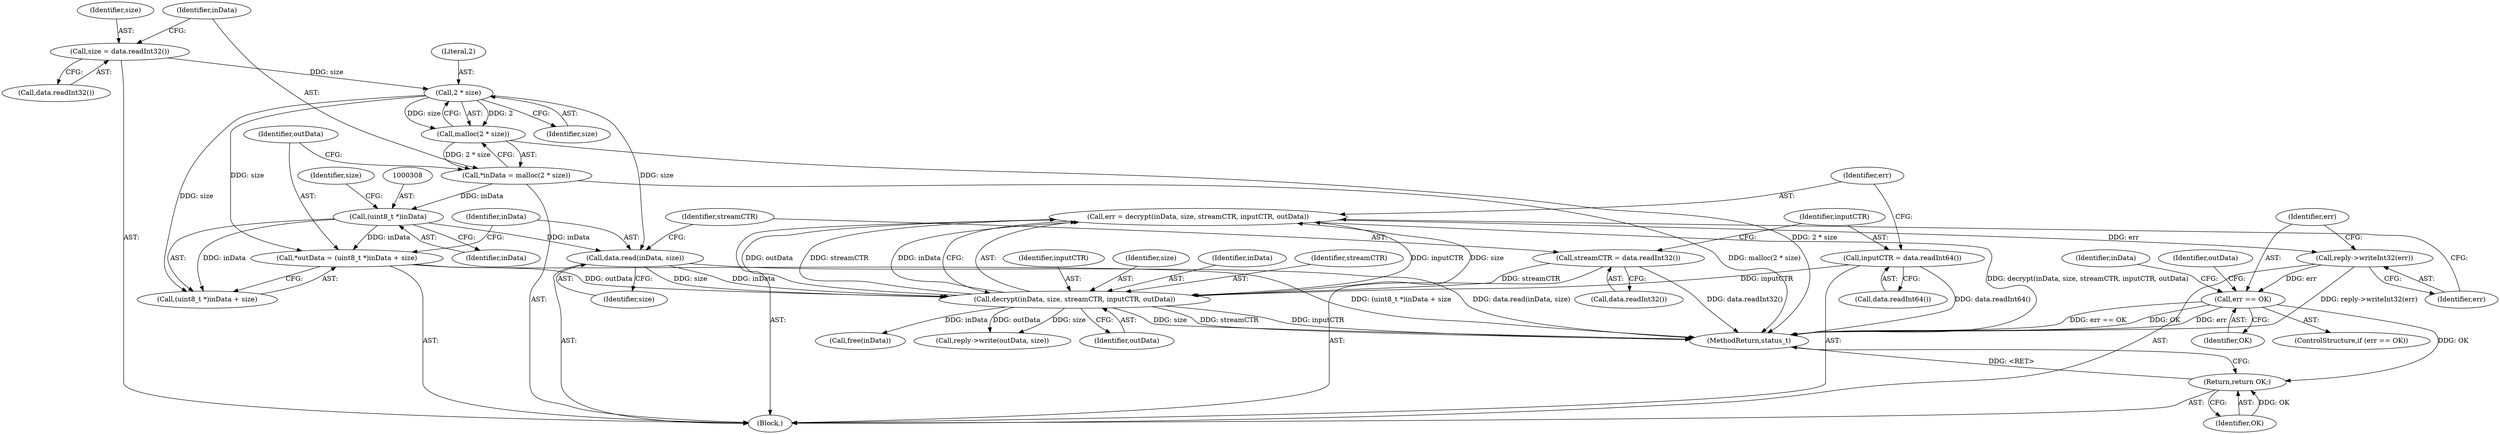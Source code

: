 digraph "0_Android_c82e31a7039a03dca7b37c65b7890ba5c1e18ced@API" {
"1000323" [label="(Call,err = decrypt(inData, size, streamCTR, inputCTR, outData))"];
"1000325" [label="(Call,decrypt(inData, size, streamCTR, inputCTR, outData))"];
"1000311" [label="(Call,data.read(inData, size))"];
"1000307" [label="(Call,(uint8_t *)inData)"];
"1000297" [label="(Call,*inData = malloc(2 * size))"];
"1000299" [label="(Call,malloc(2 * size))"];
"1000300" [label="(Call,2 * size)"];
"1000293" [label="(Call,size = data.readInt32())"];
"1000315" [label="(Call,streamCTR = data.readInt32())"];
"1000319" [label="(Call,inputCTR = data.readInt64())"];
"1000304" [label="(Call,*outData = (uint8_t *)inData + size)"];
"1000331" [label="(Call,reply->writeInt32(err))"];
"1000334" [label="(Call,err == OK)"];
"1000348" [label="(Return,return OK;)"];
"1000310" [label="(Identifier,size)"];
"1000331" [label="(Call,reply->writeInt32(err))"];
"1000301" [label="(Literal,2)"];
"1000335" [label="(Identifier,err)"];
"1000320" [label="(Identifier,inputCTR)"];
"1000324" [label="(Identifier,err)"];
"1000342" [label="(Identifier,inData)"];
"1000298" [label="(Identifier,inData)"];
"1000297" [label="(Call,*inData = malloc(2 * size))"];
"1000311" [label="(Call,data.read(inData, size))"];
"1000317" [label="(Call,data.readInt32())"];
"1000319" [label="(Call,inputCTR = data.readInt64())"];
"1000315" [label="(Call,streamCTR = data.readInt32())"];
"1000295" [label="(Call,data.readInt32())"];
"1000336" [label="(Identifier,OK)"];
"1000291" [label="(Block,)"];
"1000325" [label="(Call,decrypt(inData, size, streamCTR, inputCTR, outData))"];
"1000348" [label="(Return,return OK;)"];
"1000329" [label="(Identifier,inputCTR)"];
"1000309" [label="(Identifier,inData)"];
"1000357" [label="(MethodReturn,status_t)"];
"1000327" [label="(Identifier,size)"];
"1000293" [label="(Call,size = data.readInt32())"];
"1000339" [label="(Identifier,outData)"];
"1000307" [label="(Call,(uint8_t *)inData)"];
"1000306" [label="(Call,(uint8_t *)inData + size)"];
"1000321" [label="(Call,data.readInt64())"];
"1000300" [label="(Call,2 * size)"];
"1000334" [label="(Call,err == OK)"];
"1000349" [label="(Identifier,OK)"];
"1000323" [label="(Call,err = decrypt(inData, size, streamCTR, inputCTR, outData))"];
"1000304" [label="(Call,*outData = (uint8_t *)inData + size)"];
"1000341" [label="(Call,free(inData))"];
"1000312" [label="(Identifier,inData)"];
"1000326" [label="(Identifier,inData)"];
"1000313" [label="(Identifier,size)"];
"1000316" [label="(Identifier,streamCTR)"];
"1000299" [label="(Call,malloc(2 * size))"];
"1000338" [label="(Call,reply->write(outData, size))"];
"1000305" [label="(Identifier,outData)"];
"1000302" [label="(Identifier,size)"];
"1000294" [label="(Identifier,size)"];
"1000330" [label="(Identifier,outData)"];
"1000332" [label="(Identifier,err)"];
"1000333" [label="(ControlStructure,if (err == OK))"];
"1000328" [label="(Identifier,streamCTR)"];
"1000323" -> "1000291"  [label="AST: "];
"1000323" -> "1000325"  [label="CFG: "];
"1000324" -> "1000323"  [label="AST: "];
"1000325" -> "1000323"  [label="AST: "];
"1000332" -> "1000323"  [label="CFG: "];
"1000323" -> "1000357"  [label="DDG: decrypt(inData, size, streamCTR, inputCTR, outData)"];
"1000325" -> "1000323"  [label="DDG: inputCTR"];
"1000325" -> "1000323"  [label="DDG: size"];
"1000325" -> "1000323"  [label="DDG: outData"];
"1000325" -> "1000323"  [label="DDG: streamCTR"];
"1000325" -> "1000323"  [label="DDG: inData"];
"1000323" -> "1000331"  [label="DDG: err"];
"1000325" -> "1000330"  [label="CFG: "];
"1000326" -> "1000325"  [label="AST: "];
"1000327" -> "1000325"  [label="AST: "];
"1000328" -> "1000325"  [label="AST: "];
"1000329" -> "1000325"  [label="AST: "];
"1000330" -> "1000325"  [label="AST: "];
"1000325" -> "1000357"  [label="DDG: streamCTR"];
"1000325" -> "1000357"  [label="DDG: inputCTR"];
"1000325" -> "1000357"  [label="DDG: size"];
"1000311" -> "1000325"  [label="DDG: inData"];
"1000311" -> "1000325"  [label="DDG: size"];
"1000315" -> "1000325"  [label="DDG: streamCTR"];
"1000319" -> "1000325"  [label="DDG: inputCTR"];
"1000304" -> "1000325"  [label="DDG: outData"];
"1000325" -> "1000338"  [label="DDG: outData"];
"1000325" -> "1000338"  [label="DDG: size"];
"1000325" -> "1000341"  [label="DDG: inData"];
"1000311" -> "1000291"  [label="AST: "];
"1000311" -> "1000313"  [label="CFG: "];
"1000312" -> "1000311"  [label="AST: "];
"1000313" -> "1000311"  [label="AST: "];
"1000316" -> "1000311"  [label="CFG: "];
"1000311" -> "1000357"  [label="DDG: data.read(inData, size)"];
"1000307" -> "1000311"  [label="DDG: inData"];
"1000300" -> "1000311"  [label="DDG: size"];
"1000307" -> "1000306"  [label="AST: "];
"1000307" -> "1000309"  [label="CFG: "];
"1000308" -> "1000307"  [label="AST: "];
"1000309" -> "1000307"  [label="AST: "];
"1000310" -> "1000307"  [label="CFG: "];
"1000307" -> "1000304"  [label="DDG: inData"];
"1000307" -> "1000306"  [label="DDG: inData"];
"1000297" -> "1000307"  [label="DDG: inData"];
"1000297" -> "1000291"  [label="AST: "];
"1000297" -> "1000299"  [label="CFG: "];
"1000298" -> "1000297"  [label="AST: "];
"1000299" -> "1000297"  [label="AST: "];
"1000305" -> "1000297"  [label="CFG: "];
"1000297" -> "1000357"  [label="DDG: malloc(2 * size)"];
"1000299" -> "1000297"  [label="DDG: 2 * size"];
"1000299" -> "1000300"  [label="CFG: "];
"1000300" -> "1000299"  [label="AST: "];
"1000299" -> "1000357"  [label="DDG: 2 * size"];
"1000300" -> "1000299"  [label="DDG: 2"];
"1000300" -> "1000299"  [label="DDG: size"];
"1000300" -> "1000302"  [label="CFG: "];
"1000301" -> "1000300"  [label="AST: "];
"1000302" -> "1000300"  [label="AST: "];
"1000293" -> "1000300"  [label="DDG: size"];
"1000300" -> "1000304"  [label="DDG: size"];
"1000300" -> "1000306"  [label="DDG: size"];
"1000293" -> "1000291"  [label="AST: "];
"1000293" -> "1000295"  [label="CFG: "];
"1000294" -> "1000293"  [label="AST: "];
"1000295" -> "1000293"  [label="AST: "];
"1000298" -> "1000293"  [label="CFG: "];
"1000315" -> "1000291"  [label="AST: "];
"1000315" -> "1000317"  [label="CFG: "];
"1000316" -> "1000315"  [label="AST: "];
"1000317" -> "1000315"  [label="AST: "];
"1000320" -> "1000315"  [label="CFG: "];
"1000315" -> "1000357"  [label="DDG: data.readInt32()"];
"1000319" -> "1000291"  [label="AST: "];
"1000319" -> "1000321"  [label="CFG: "];
"1000320" -> "1000319"  [label="AST: "];
"1000321" -> "1000319"  [label="AST: "];
"1000324" -> "1000319"  [label="CFG: "];
"1000319" -> "1000357"  [label="DDG: data.readInt64()"];
"1000304" -> "1000291"  [label="AST: "];
"1000304" -> "1000306"  [label="CFG: "];
"1000305" -> "1000304"  [label="AST: "];
"1000306" -> "1000304"  [label="AST: "];
"1000312" -> "1000304"  [label="CFG: "];
"1000304" -> "1000357"  [label="DDG: (uint8_t *)inData + size"];
"1000331" -> "1000291"  [label="AST: "];
"1000331" -> "1000332"  [label="CFG: "];
"1000332" -> "1000331"  [label="AST: "];
"1000335" -> "1000331"  [label="CFG: "];
"1000331" -> "1000357"  [label="DDG: reply->writeInt32(err)"];
"1000331" -> "1000334"  [label="DDG: err"];
"1000334" -> "1000333"  [label="AST: "];
"1000334" -> "1000336"  [label="CFG: "];
"1000335" -> "1000334"  [label="AST: "];
"1000336" -> "1000334"  [label="AST: "];
"1000339" -> "1000334"  [label="CFG: "];
"1000342" -> "1000334"  [label="CFG: "];
"1000334" -> "1000357"  [label="DDG: err == OK"];
"1000334" -> "1000357"  [label="DDG: OK"];
"1000334" -> "1000357"  [label="DDG: err"];
"1000334" -> "1000348"  [label="DDG: OK"];
"1000348" -> "1000291"  [label="AST: "];
"1000348" -> "1000349"  [label="CFG: "];
"1000349" -> "1000348"  [label="AST: "];
"1000357" -> "1000348"  [label="CFG: "];
"1000348" -> "1000357"  [label="DDG: <RET>"];
"1000349" -> "1000348"  [label="DDG: OK"];
}
